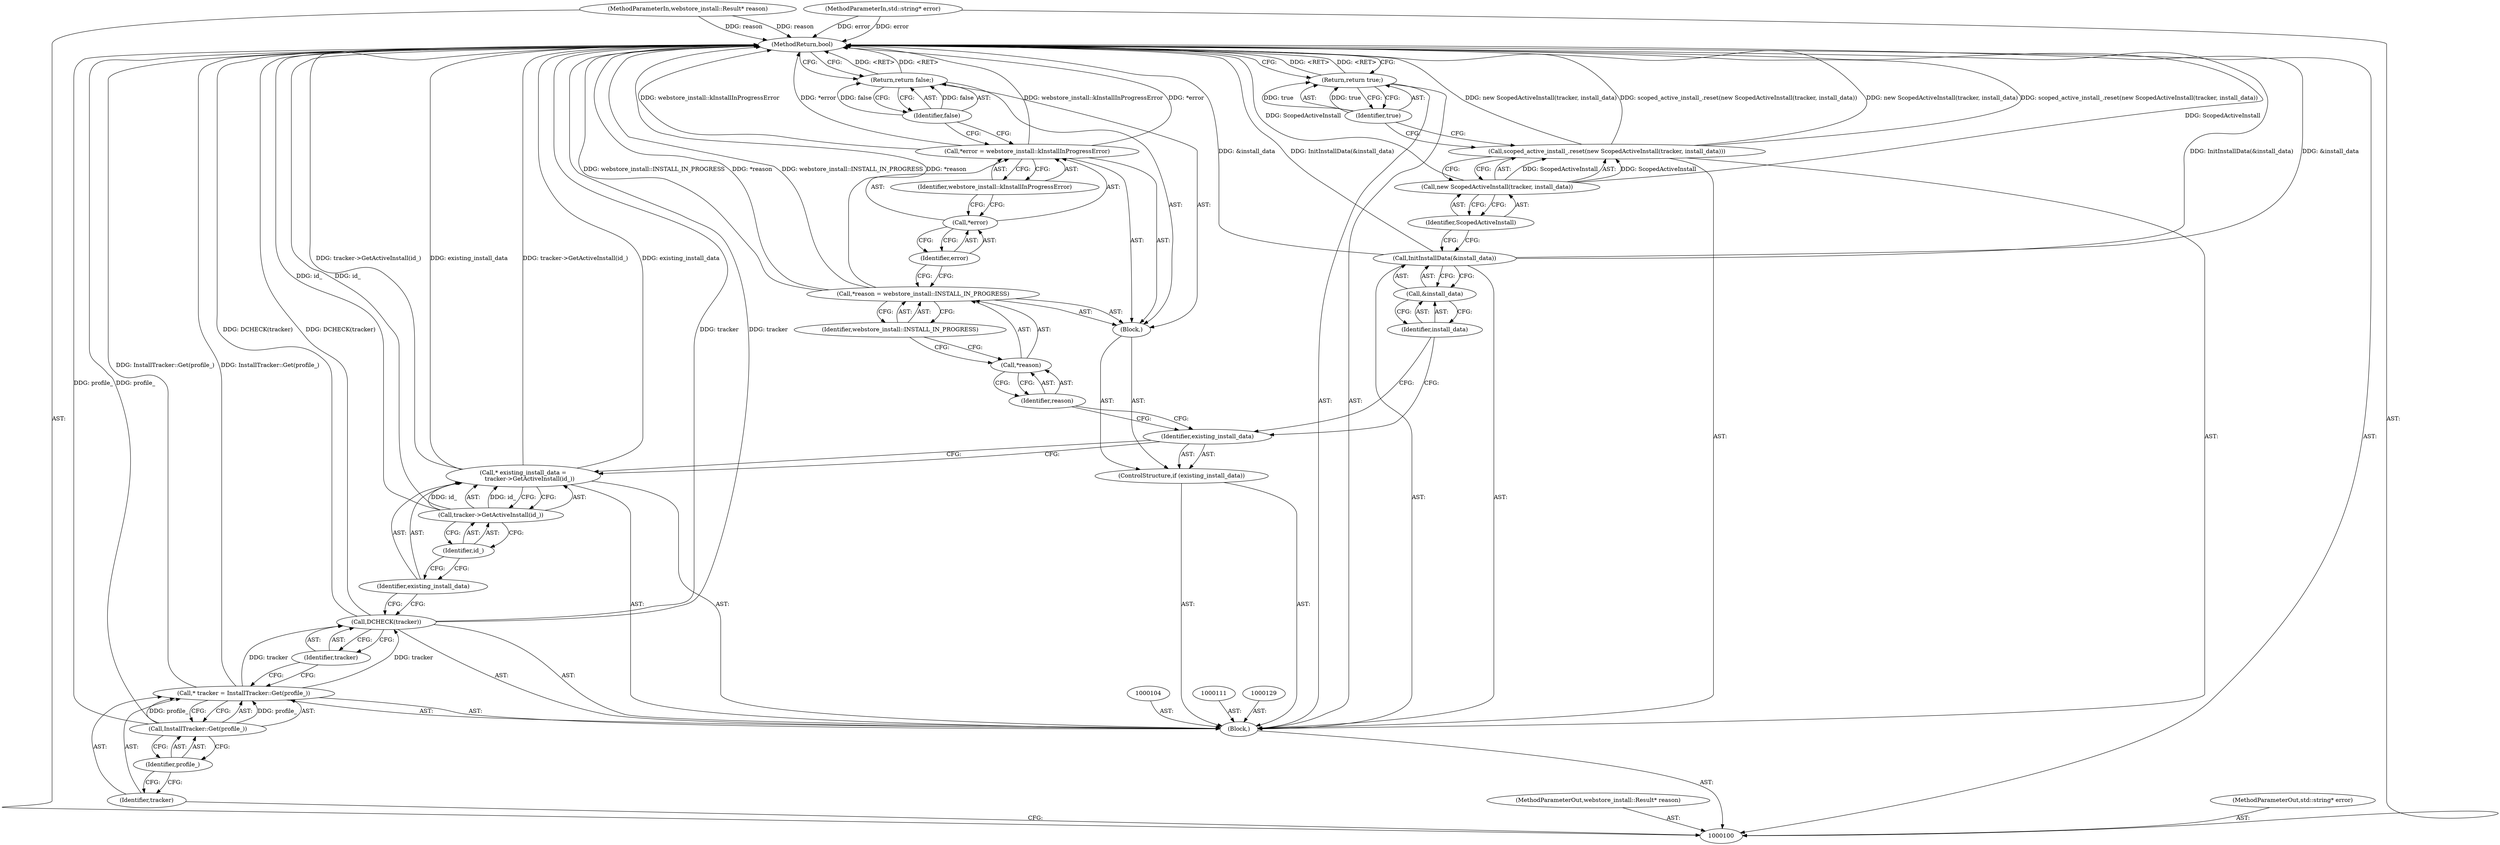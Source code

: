 digraph "0_Chrome_d30a8bd191f17b61938fc87890bffc80049b0774_4" {
"1000138" [label="(MethodReturn,bool)"];
"1000122" [label="(Identifier,webstore_install::INSTALL_IN_PROGRESS)"];
"1000119" [label="(Call,*reason = webstore_install::INSTALL_IN_PROGRESS)"];
"1000120" [label="(Call,*reason)"];
"1000121" [label="(Identifier,reason)"];
"1000126" [label="(Identifier,webstore_install::kInstallInProgressError)"];
"1000123" [label="(Call,*error = webstore_install::kInstallInProgressError)"];
"1000124" [label="(Call,*error)"];
"1000125" [label="(Identifier,error)"];
"1000128" [label="(Identifier,false)"];
"1000127" [label="(Return,return false;)"];
"1000131" [label="(Call,&install_data)"];
"1000132" [label="(Identifier,install_data)"];
"1000130" [label="(Call,InitInstallData(&install_data))"];
"1000133" [label="(Call,scoped_active_install_.reset(new ScopedActiveInstall(tracker, install_data)))"];
"1000134" [label="(Call,new ScopedActiveInstall(tracker, install_data))"];
"1000135" [label="(Identifier,ScopedActiveInstall)"];
"1000136" [label="(Return,return true;)"];
"1000137" [label="(Identifier,true)"];
"1000101" [label="(MethodParameterIn,webstore_install::Result* reason)"];
"1000185" [label="(MethodParameterOut,webstore_install::Result* reason)"];
"1000103" [label="(Block,)"];
"1000102" [label="(MethodParameterIn,std::string* error)"];
"1000186" [label="(MethodParameterOut,std::string* error)"];
"1000105" [label="(Call,* tracker = InstallTracker::Get(profile_))"];
"1000106" [label="(Identifier,tracker)"];
"1000107" [label="(Call,InstallTracker::Get(profile_))"];
"1000108" [label="(Identifier,profile_)"];
"1000109" [label="(Call,DCHECK(tracker))"];
"1000110" [label="(Identifier,tracker)"];
"1000112" [label="(Call,* existing_install_data =\n       tracker->GetActiveInstall(id_))"];
"1000113" [label="(Identifier,existing_install_data)"];
"1000115" [label="(Identifier,id_)"];
"1000114" [label="(Call,tracker->GetActiveInstall(id_))"];
"1000116" [label="(ControlStructure,if (existing_install_data))"];
"1000118" [label="(Block,)"];
"1000117" [label="(Identifier,existing_install_data)"];
"1000138" -> "1000100"  [label="AST: "];
"1000138" -> "1000127"  [label="CFG: "];
"1000138" -> "1000136"  [label="CFG: "];
"1000136" -> "1000138"  [label="DDG: <RET>"];
"1000127" -> "1000138"  [label="DDG: <RET>"];
"1000107" -> "1000138"  [label="DDG: profile_"];
"1000105" -> "1000138"  [label="DDG: InstallTracker::Get(profile_)"];
"1000112" -> "1000138"  [label="DDG: tracker->GetActiveInstall(id_)"];
"1000112" -> "1000138"  [label="DDG: existing_install_data"];
"1000133" -> "1000138"  [label="DDG: new ScopedActiveInstall(tracker, install_data)"];
"1000133" -> "1000138"  [label="DDG: scoped_active_install_.reset(new ScopedActiveInstall(tracker, install_data))"];
"1000114" -> "1000138"  [label="DDG: id_"];
"1000119" -> "1000138"  [label="DDG: webstore_install::INSTALL_IN_PROGRESS"];
"1000119" -> "1000138"  [label="DDG: *reason"];
"1000109" -> "1000138"  [label="DDG: DCHECK(tracker)"];
"1000109" -> "1000138"  [label="DDG: tracker"];
"1000130" -> "1000138"  [label="DDG: InitInstallData(&install_data)"];
"1000130" -> "1000138"  [label="DDG: &install_data"];
"1000123" -> "1000138"  [label="DDG: webstore_install::kInstallInProgressError"];
"1000123" -> "1000138"  [label="DDG: *error"];
"1000102" -> "1000138"  [label="DDG: error"];
"1000134" -> "1000138"  [label="DDG: ScopedActiveInstall"];
"1000101" -> "1000138"  [label="DDG: reason"];
"1000122" -> "1000119"  [label="AST: "];
"1000122" -> "1000120"  [label="CFG: "];
"1000119" -> "1000122"  [label="CFG: "];
"1000119" -> "1000118"  [label="AST: "];
"1000119" -> "1000122"  [label="CFG: "];
"1000120" -> "1000119"  [label="AST: "];
"1000122" -> "1000119"  [label="AST: "];
"1000125" -> "1000119"  [label="CFG: "];
"1000119" -> "1000138"  [label="DDG: webstore_install::INSTALL_IN_PROGRESS"];
"1000119" -> "1000138"  [label="DDG: *reason"];
"1000120" -> "1000119"  [label="AST: "];
"1000120" -> "1000121"  [label="CFG: "];
"1000121" -> "1000120"  [label="AST: "];
"1000122" -> "1000120"  [label="CFG: "];
"1000121" -> "1000120"  [label="AST: "];
"1000121" -> "1000117"  [label="CFG: "];
"1000120" -> "1000121"  [label="CFG: "];
"1000126" -> "1000123"  [label="AST: "];
"1000126" -> "1000124"  [label="CFG: "];
"1000123" -> "1000126"  [label="CFG: "];
"1000123" -> "1000118"  [label="AST: "];
"1000123" -> "1000126"  [label="CFG: "];
"1000124" -> "1000123"  [label="AST: "];
"1000126" -> "1000123"  [label="AST: "];
"1000128" -> "1000123"  [label="CFG: "];
"1000123" -> "1000138"  [label="DDG: webstore_install::kInstallInProgressError"];
"1000123" -> "1000138"  [label="DDG: *error"];
"1000124" -> "1000123"  [label="AST: "];
"1000124" -> "1000125"  [label="CFG: "];
"1000125" -> "1000124"  [label="AST: "];
"1000126" -> "1000124"  [label="CFG: "];
"1000125" -> "1000124"  [label="AST: "];
"1000125" -> "1000119"  [label="CFG: "];
"1000124" -> "1000125"  [label="CFG: "];
"1000128" -> "1000127"  [label="AST: "];
"1000128" -> "1000123"  [label="CFG: "];
"1000127" -> "1000128"  [label="CFG: "];
"1000128" -> "1000127"  [label="DDG: false"];
"1000127" -> "1000118"  [label="AST: "];
"1000127" -> "1000128"  [label="CFG: "];
"1000128" -> "1000127"  [label="AST: "];
"1000138" -> "1000127"  [label="CFG: "];
"1000127" -> "1000138"  [label="DDG: <RET>"];
"1000128" -> "1000127"  [label="DDG: false"];
"1000131" -> "1000130"  [label="AST: "];
"1000131" -> "1000132"  [label="CFG: "];
"1000132" -> "1000131"  [label="AST: "];
"1000130" -> "1000131"  [label="CFG: "];
"1000132" -> "1000131"  [label="AST: "];
"1000132" -> "1000117"  [label="CFG: "];
"1000131" -> "1000132"  [label="CFG: "];
"1000130" -> "1000103"  [label="AST: "];
"1000130" -> "1000131"  [label="CFG: "];
"1000131" -> "1000130"  [label="AST: "];
"1000135" -> "1000130"  [label="CFG: "];
"1000130" -> "1000138"  [label="DDG: InitInstallData(&install_data)"];
"1000130" -> "1000138"  [label="DDG: &install_data"];
"1000133" -> "1000103"  [label="AST: "];
"1000133" -> "1000134"  [label="CFG: "];
"1000134" -> "1000133"  [label="AST: "];
"1000137" -> "1000133"  [label="CFG: "];
"1000133" -> "1000138"  [label="DDG: new ScopedActiveInstall(tracker, install_data)"];
"1000133" -> "1000138"  [label="DDG: scoped_active_install_.reset(new ScopedActiveInstall(tracker, install_data))"];
"1000134" -> "1000133"  [label="DDG: ScopedActiveInstall"];
"1000134" -> "1000133"  [label="AST: "];
"1000134" -> "1000135"  [label="CFG: "];
"1000135" -> "1000134"  [label="AST: "];
"1000133" -> "1000134"  [label="CFG: "];
"1000134" -> "1000138"  [label="DDG: ScopedActiveInstall"];
"1000134" -> "1000133"  [label="DDG: ScopedActiveInstall"];
"1000135" -> "1000134"  [label="AST: "];
"1000135" -> "1000130"  [label="CFG: "];
"1000134" -> "1000135"  [label="CFG: "];
"1000136" -> "1000103"  [label="AST: "];
"1000136" -> "1000137"  [label="CFG: "];
"1000137" -> "1000136"  [label="AST: "];
"1000138" -> "1000136"  [label="CFG: "];
"1000136" -> "1000138"  [label="DDG: <RET>"];
"1000137" -> "1000136"  [label="DDG: true"];
"1000137" -> "1000136"  [label="AST: "];
"1000137" -> "1000133"  [label="CFG: "];
"1000136" -> "1000137"  [label="CFG: "];
"1000137" -> "1000136"  [label="DDG: true"];
"1000101" -> "1000100"  [label="AST: "];
"1000101" -> "1000138"  [label="DDG: reason"];
"1000185" -> "1000100"  [label="AST: "];
"1000103" -> "1000100"  [label="AST: "];
"1000104" -> "1000103"  [label="AST: "];
"1000105" -> "1000103"  [label="AST: "];
"1000109" -> "1000103"  [label="AST: "];
"1000111" -> "1000103"  [label="AST: "];
"1000112" -> "1000103"  [label="AST: "];
"1000116" -> "1000103"  [label="AST: "];
"1000129" -> "1000103"  [label="AST: "];
"1000130" -> "1000103"  [label="AST: "];
"1000133" -> "1000103"  [label="AST: "];
"1000136" -> "1000103"  [label="AST: "];
"1000102" -> "1000100"  [label="AST: "];
"1000102" -> "1000138"  [label="DDG: error"];
"1000186" -> "1000100"  [label="AST: "];
"1000105" -> "1000103"  [label="AST: "];
"1000105" -> "1000107"  [label="CFG: "];
"1000106" -> "1000105"  [label="AST: "];
"1000107" -> "1000105"  [label="AST: "];
"1000110" -> "1000105"  [label="CFG: "];
"1000105" -> "1000138"  [label="DDG: InstallTracker::Get(profile_)"];
"1000107" -> "1000105"  [label="DDG: profile_"];
"1000105" -> "1000109"  [label="DDG: tracker"];
"1000106" -> "1000105"  [label="AST: "];
"1000106" -> "1000100"  [label="CFG: "];
"1000108" -> "1000106"  [label="CFG: "];
"1000107" -> "1000105"  [label="AST: "];
"1000107" -> "1000108"  [label="CFG: "];
"1000108" -> "1000107"  [label="AST: "];
"1000105" -> "1000107"  [label="CFG: "];
"1000107" -> "1000138"  [label="DDG: profile_"];
"1000107" -> "1000105"  [label="DDG: profile_"];
"1000108" -> "1000107"  [label="AST: "];
"1000108" -> "1000106"  [label="CFG: "];
"1000107" -> "1000108"  [label="CFG: "];
"1000109" -> "1000103"  [label="AST: "];
"1000109" -> "1000110"  [label="CFG: "];
"1000110" -> "1000109"  [label="AST: "];
"1000113" -> "1000109"  [label="CFG: "];
"1000109" -> "1000138"  [label="DDG: DCHECK(tracker)"];
"1000109" -> "1000138"  [label="DDG: tracker"];
"1000105" -> "1000109"  [label="DDG: tracker"];
"1000110" -> "1000109"  [label="AST: "];
"1000110" -> "1000105"  [label="CFG: "];
"1000109" -> "1000110"  [label="CFG: "];
"1000112" -> "1000103"  [label="AST: "];
"1000112" -> "1000114"  [label="CFG: "];
"1000113" -> "1000112"  [label="AST: "];
"1000114" -> "1000112"  [label="AST: "];
"1000117" -> "1000112"  [label="CFG: "];
"1000112" -> "1000138"  [label="DDG: tracker->GetActiveInstall(id_)"];
"1000112" -> "1000138"  [label="DDG: existing_install_data"];
"1000114" -> "1000112"  [label="DDG: id_"];
"1000113" -> "1000112"  [label="AST: "];
"1000113" -> "1000109"  [label="CFG: "];
"1000115" -> "1000113"  [label="CFG: "];
"1000115" -> "1000114"  [label="AST: "];
"1000115" -> "1000113"  [label="CFG: "];
"1000114" -> "1000115"  [label="CFG: "];
"1000114" -> "1000112"  [label="AST: "];
"1000114" -> "1000115"  [label="CFG: "];
"1000115" -> "1000114"  [label="AST: "];
"1000112" -> "1000114"  [label="CFG: "];
"1000114" -> "1000138"  [label="DDG: id_"];
"1000114" -> "1000112"  [label="DDG: id_"];
"1000116" -> "1000103"  [label="AST: "];
"1000117" -> "1000116"  [label="AST: "];
"1000118" -> "1000116"  [label="AST: "];
"1000118" -> "1000116"  [label="AST: "];
"1000119" -> "1000118"  [label="AST: "];
"1000123" -> "1000118"  [label="AST: "];
"1000127" -> "1000118"  [label="AST: "];
"1000117" -> "1000116"  [label="AST: "];
"1000117" -> "1000112"  [label="CFG: "];
"1000121" -> "1000117"  [label="CFG: "];
"1000132" -> "1000117"  [label="CFG: "];
}

